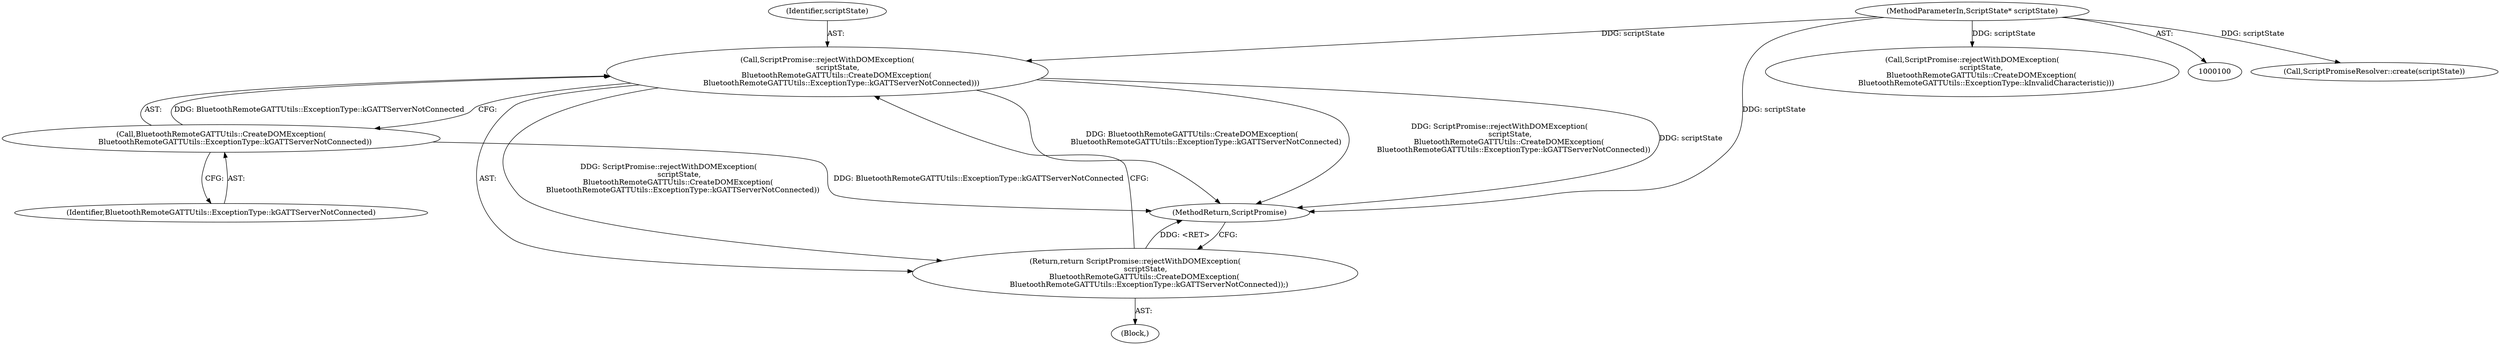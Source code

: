 digraph "0_Chrome_2bceda4948deeaed0a5a99305d0d488eb952f64f@pointer" {
"1000110" [label="(Call,ScriptPromise::rejectWithDOMException(\n         scriptState,\n        BluetoothRemoteGATTUtils::CreateDOMException(\n            BluetoothRemoteGATTUtils::ExceptionType::kGATTServerNotConnected)))"];
"1000101" [label="(MethodParameterIn,ScriptState* scriptState)"];
"1000112" [label="(Call,BluetoothRemoteGATTUtils::CreateDOMException(\n            BluetoothRemoteGATTUtils::ExceptionType::kGATTServerNotConnected))"];
"1000109" [label="(Return,return ScriptPromise::rejectWithDOMException(\n         scriptState,\n        BluetoothRemoteGATTUtils::CreateDOMException(\n            BluetoothRemoteGATTUtils::ExceptionType::kGATTServerNotConnected));)"];
"1000101" [label="(MethodParameterIn,ScriptState* scriptState)"];
"1000109" [label="(Return,return ScriptPromise::rejectWithDOMException(\n         scriptState,\n        BluetoothRemoteGATTUtils::CreateDOMException(\n            BluetoothRemoteGATTUtils::ExceptionType::kGATTServerNotConnected));)"];
"1000108" [label="(Block,)"];
"1000112" [label="(Call,BluetoothRemoteGATTUtils::CreateDOMException(\n            BluetoothRemoteGATTUtils::ExceptionType::kGATTServerNotConnected))"];
"1000110" [label="(Call,ScriptPromise::rejectWithDOMException(\n         scriptState,\n        BluetoothRemoteGATTUtils::CreateDOMException(\n            BluetoothRemoteGATTUtils::ExceptionType::kGATTServerNotConnected)))"];
"1000111" [label="(Identifier,scriptState)"];
"1000113" [label="(Identifier,BluetoothRemoteGATTUtils::ExceptionType::kGATTServerNotConnected)"];
"1000129" [label="(Call,ScriptPromiseResolver::create(scriptState))"];
"1000122" [label="(Call,ScriptPromise::rejectWithDOMException(\n        scriptState,\n        BluetoothRemoteGATTUtils::CreateDOMException(\n            BluetoothRemoteGATTUtils::ExceptionType::kInvalidCharacteristic)))"];
"1000161" [label="(MethodReturn,ScriptPromise)"];
"1000110" -> "1000109"  [label="AST: "];
"1000110" -> "1000112"  [label="CFG: "];
"1000111" -> "1000110"  [label="AST: "];
"1000112" -> "1000110"  [label="AST: "];
"1000109" -> "1000110"  [label="CFG: "];
"1000110" -> "1000161"  [label="DDG: BluetoothRemoteGATTUtils::CreateDOMException(\n            BluetoothRemoteGATTUtils::ExceptionType::kGATTServerNotConnected)"];
"1000110" -> "1000161"  [label="DDG: ScriptPromise::rejectWithDOMException(\n         scriptState,\n        BluetoothRemoteGATTUtils::CreateDOMException(\n            BluetoothRemoteGATTUtils::ExceptionType::kGATTServerNotConnected))"];
"1000110" -> "1000161"  [label="DDG: scriptState"];
"1000110" -> "1000109"  [label="DDG: ScriptPromise::rejectWithDOMException(\n         scriptState,\n        BluetoothRemoteGATTUtils::CreateDOMException(\n            BluetoothRemoteGATTUtils::ExceptionType::kGATTServerNotConnected))"];
"1000101" -> "1000110"  [label="DDG: scriptState"];
"1000112" -> "1000110"  [label="DDG: BluetoothRemoteGATTUtils::ExceptionType::kGATTServerNotConnected"];
"1000101" -> "1000100"  [label="AST: "];
"1000101" -> "1000161"  [label="DDG: scriptState"];
"1000101" -> "1000122"  [label="DDG: scriptState"];
"1000101" -> "1000129"  [label="DDG: scriptState"];
"1000112" -> "1000113"  [label="CFG: "];
"1000113" -> "1000112"  [label="AST: "];
"1000112" -> "1000161"  [label="DDG: BluetoothRemoteGATTUtils::ExceptionType::kGATTServerNotConnected"];
"1000109" -> "1000108"  [label="AST: "];
"1000161" -> "1000109"  [label="CFG: "];
"1000109" -> "1000161"  [label="DDG: <RET>"];
}
